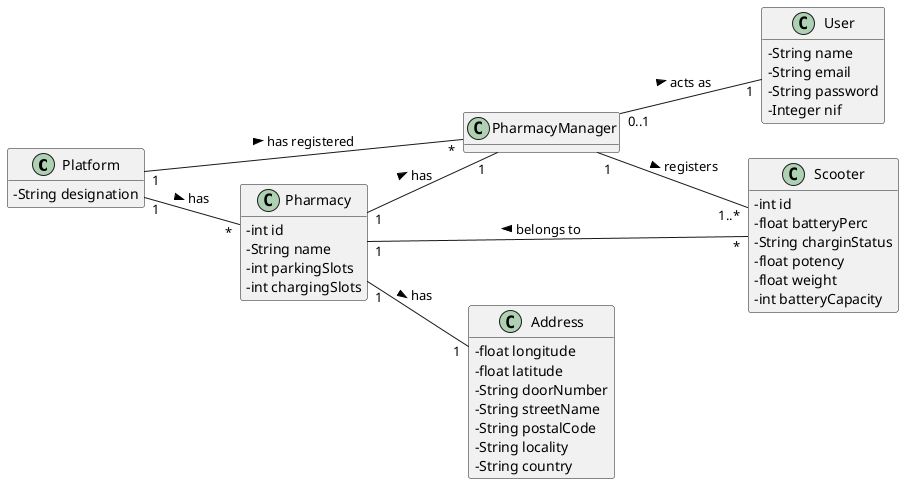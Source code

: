 @startuml
skinparam classAttributeIconSize 0
hide methods
left to right direction

class Platform {
  -String designation
}

class Pharmacy {
  -int id
  -String name
  -int parkingSlots
  -int chargingSlots
}

class User{
-   String name
-   String email
-   String password
-   Integer nif
}

class PharmacyManager {
}

class Scooter{
  -int id
  -float batteryPerc
  -String charginStatus
  -float potency
  -float weight
  -int batteryCapacity
}

class Address{
  -float longitude
  -float latitude
  -String doorNumber
  -String streetName
  -String postalCode
  -String locality
  -String country
}



Platform "1" -- "*" Pharmacy : has >
Platform "1" -- "*" PharmacyManager : has registered >
PharmacyManager "0..1" -- "1" User: acts as >
PharmacyManager "1" -- "1..*" Scooter : registers >
Pharmacy "1" -- "1" PharmacyManager : has >
Scooter "*" -- "1" Pharmacy : belongs to >
Pharmacy "1" -- "1" Address : has >
@enduml

